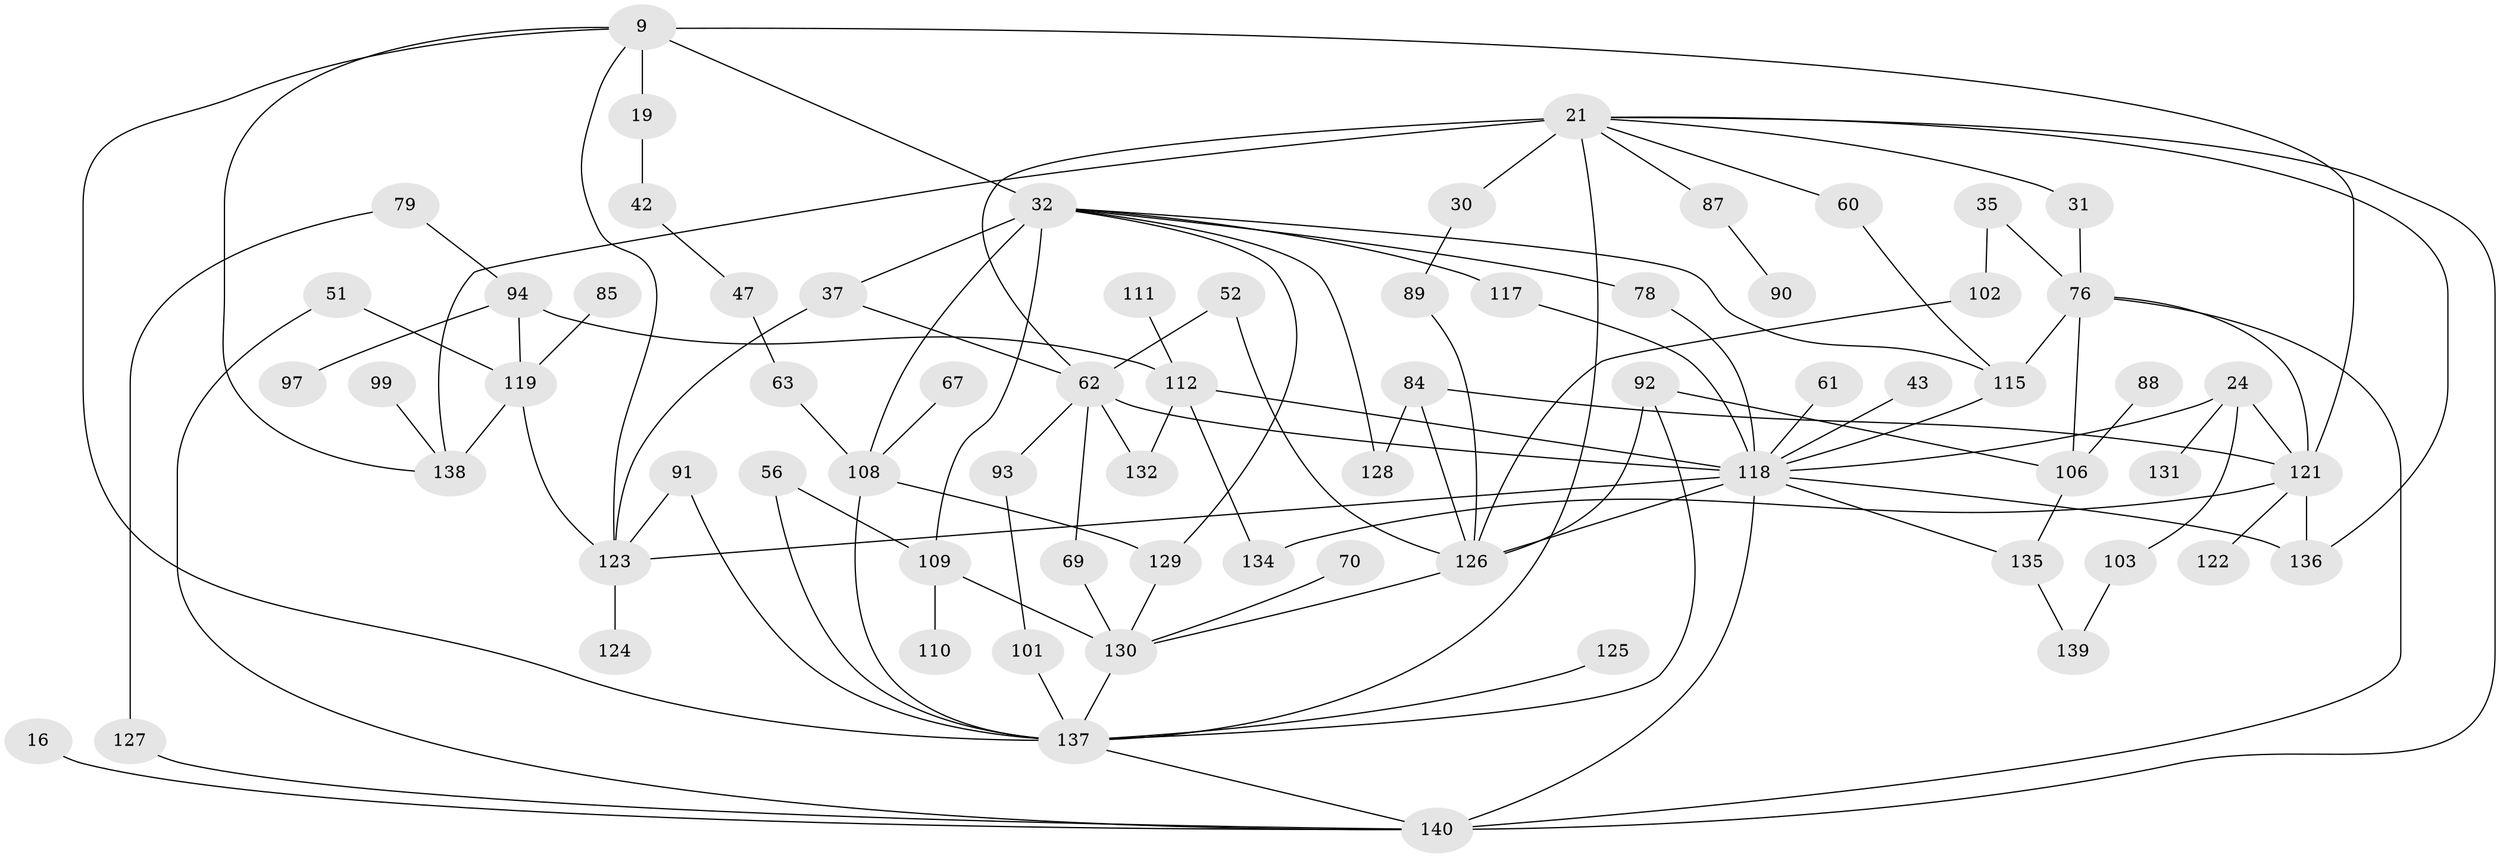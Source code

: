 // original degree distribution, {5: 0.07857142857142857, 4: 0.16428571428571428, 3: 0.20714285714285716, 8: 0.014285714285714285, 6: 0.02142857142857143, 7: 0.014285714285714285, 1: 0.14285714285714285, 2: 0.35714285714285715}
// Generated by graph-tools (version 1.1) at 2025/44/03/04/25 21:44:38]
// undirected, 70 vertices, 110 edges
graph export_dot {
graph [start="1"]
  node [color=gray90,style=filled];
  9 [super="+6"];
  16;
  19;
  21 [super="+2"];
  24;
  30;
  31;
  32 [super="+14"];
  35;
  37;
  42;
  43;
  47;
  51;
  52;
  56;
  60;
  61;
  62 [super="+33"];
  63;
  67;
  69;
  70;
  76 [super="+20"];
  78;
  79;
  84;
  85;
  87;
  88;
  89;
  90;
  91;
  92 [super="+66"];
  93;
  94;
  97;
  99;
  101;
  102;
  103;
  106 [super="+72"];
  108 [super="+83"];
  109 [super="+75+86"];
  110;
  111;
  112 [super="+44+74"];
  115 [super="+22"];
  117;
  118 [super="+41+58"];
  119 [super="+80"];
  121 [super="+10+13"];
  122;
  123 [super="+96"];
  124;
  125;
  126 [super="+55+82"];
  127 [super="+98"];
  128 [super="+45"];
  129 [super="+95"];
  130 [super="+100+113"];
  131;
  132;
  134 [super="+77"];
  135 [super="+104"];
  136 [super="+36+120"];
  137 [super="+114+133"];
  138 [super="+40"];
  139;
  140 [super="+38+105+116+107"];
  9 -- 32 [weight=2];
  9 -- 19;
  9 -- 121;
  9 -- 138;
  9 -- 123;
  9 -- 137;
  16 -- 140;
  19 -- 42;
  21 -- 30;
  21 -- 138 [weight=2];
  21 -- 60;
  21 -- 31;
  21 -- 87;
  21 -- 62 [weight=2];
  21 -- 136;
  21 -- 137;
  21 -- 140;
  24 -- 103;
  24 -- 131;
  24 -- 121;
  24 -- 118;
  30 -- 89;
  31 -- 76;
  32 -- 78;
  32 -- 37 [weight=2];
  32 -- 108 [weight=2];
  32 -- 117;
  32 -- 115;
  32 -- 128;
  32 -- 109;
  32 -- 129;
  35 -- 102;
  35 -- 76;
  37 -- 62;
  37 -- 123;
  42 -- 47;
  43 -- 118;
  47 -- 63;
  51 -- 119;
  51 -- 140;
  52 -- 126;
  52 -- 62;
  56 -- 109;
  56 -- 137;
  60 -- 115;
  61 -- 118;
  62 -- 69;
  62 -- 93;
  62 -- 132;
  62 -- 118 [weight=2];
  63 -- 108;
  67 -- 108 [weight=2];
  69 -- 130;
  70 -- 130;
  76 -- 140 [weight=2];
  76 -- 115;
  76 -- 121;
  76 -- 106 [weight=2];
  78 -- 118;
  79 -- 94;
  79 -- 127;
  84 -- 128 [weight=2];
  84 -- 121;
  84 -- 126;
  85 -- 119;
  87 -- 90;
  88 -- 106;
  89 -- 126;
  91 -- 123;
  91 -- 137;
  92 -- 137;
  92 -- 106;
  92 -- 126;
  93 -- 101;
  94 -- 97;
  94 -- 112;
  94 -- 119;
  99 -- 138;
  101 -- 137;
  102 -- 126;
  103 -- 139;
  106 -- 135;
  108 -- 129;
  108 -- 137 [weight=2];
  109 -- 110;
  109 -- 130;
  111 -- 112;
  112 -- 132;
  112 -- 118;
  112 -- 134;
  115 -- 118;
  117 -- 118;
  118 -- 126 [weight=4];
  118 -- 136 [weight=2];
  118 -- 123 [weight=2];
  118 -- 135;
  118 -- 140 [weight=2];
  119 -- 123 [weight=2];
  119 -- 138;
  121 -- 122;
  121 -- 136 [weight=2];
  121 -- 134;
  123 -- 124;
  125 -- 137;
  126 -- 130;
  127 -- 140 [weight=2];
  129 -- 130;
  130 -- 137 [weight=2];
  135 -- 139;
  137 -- 140;
}
